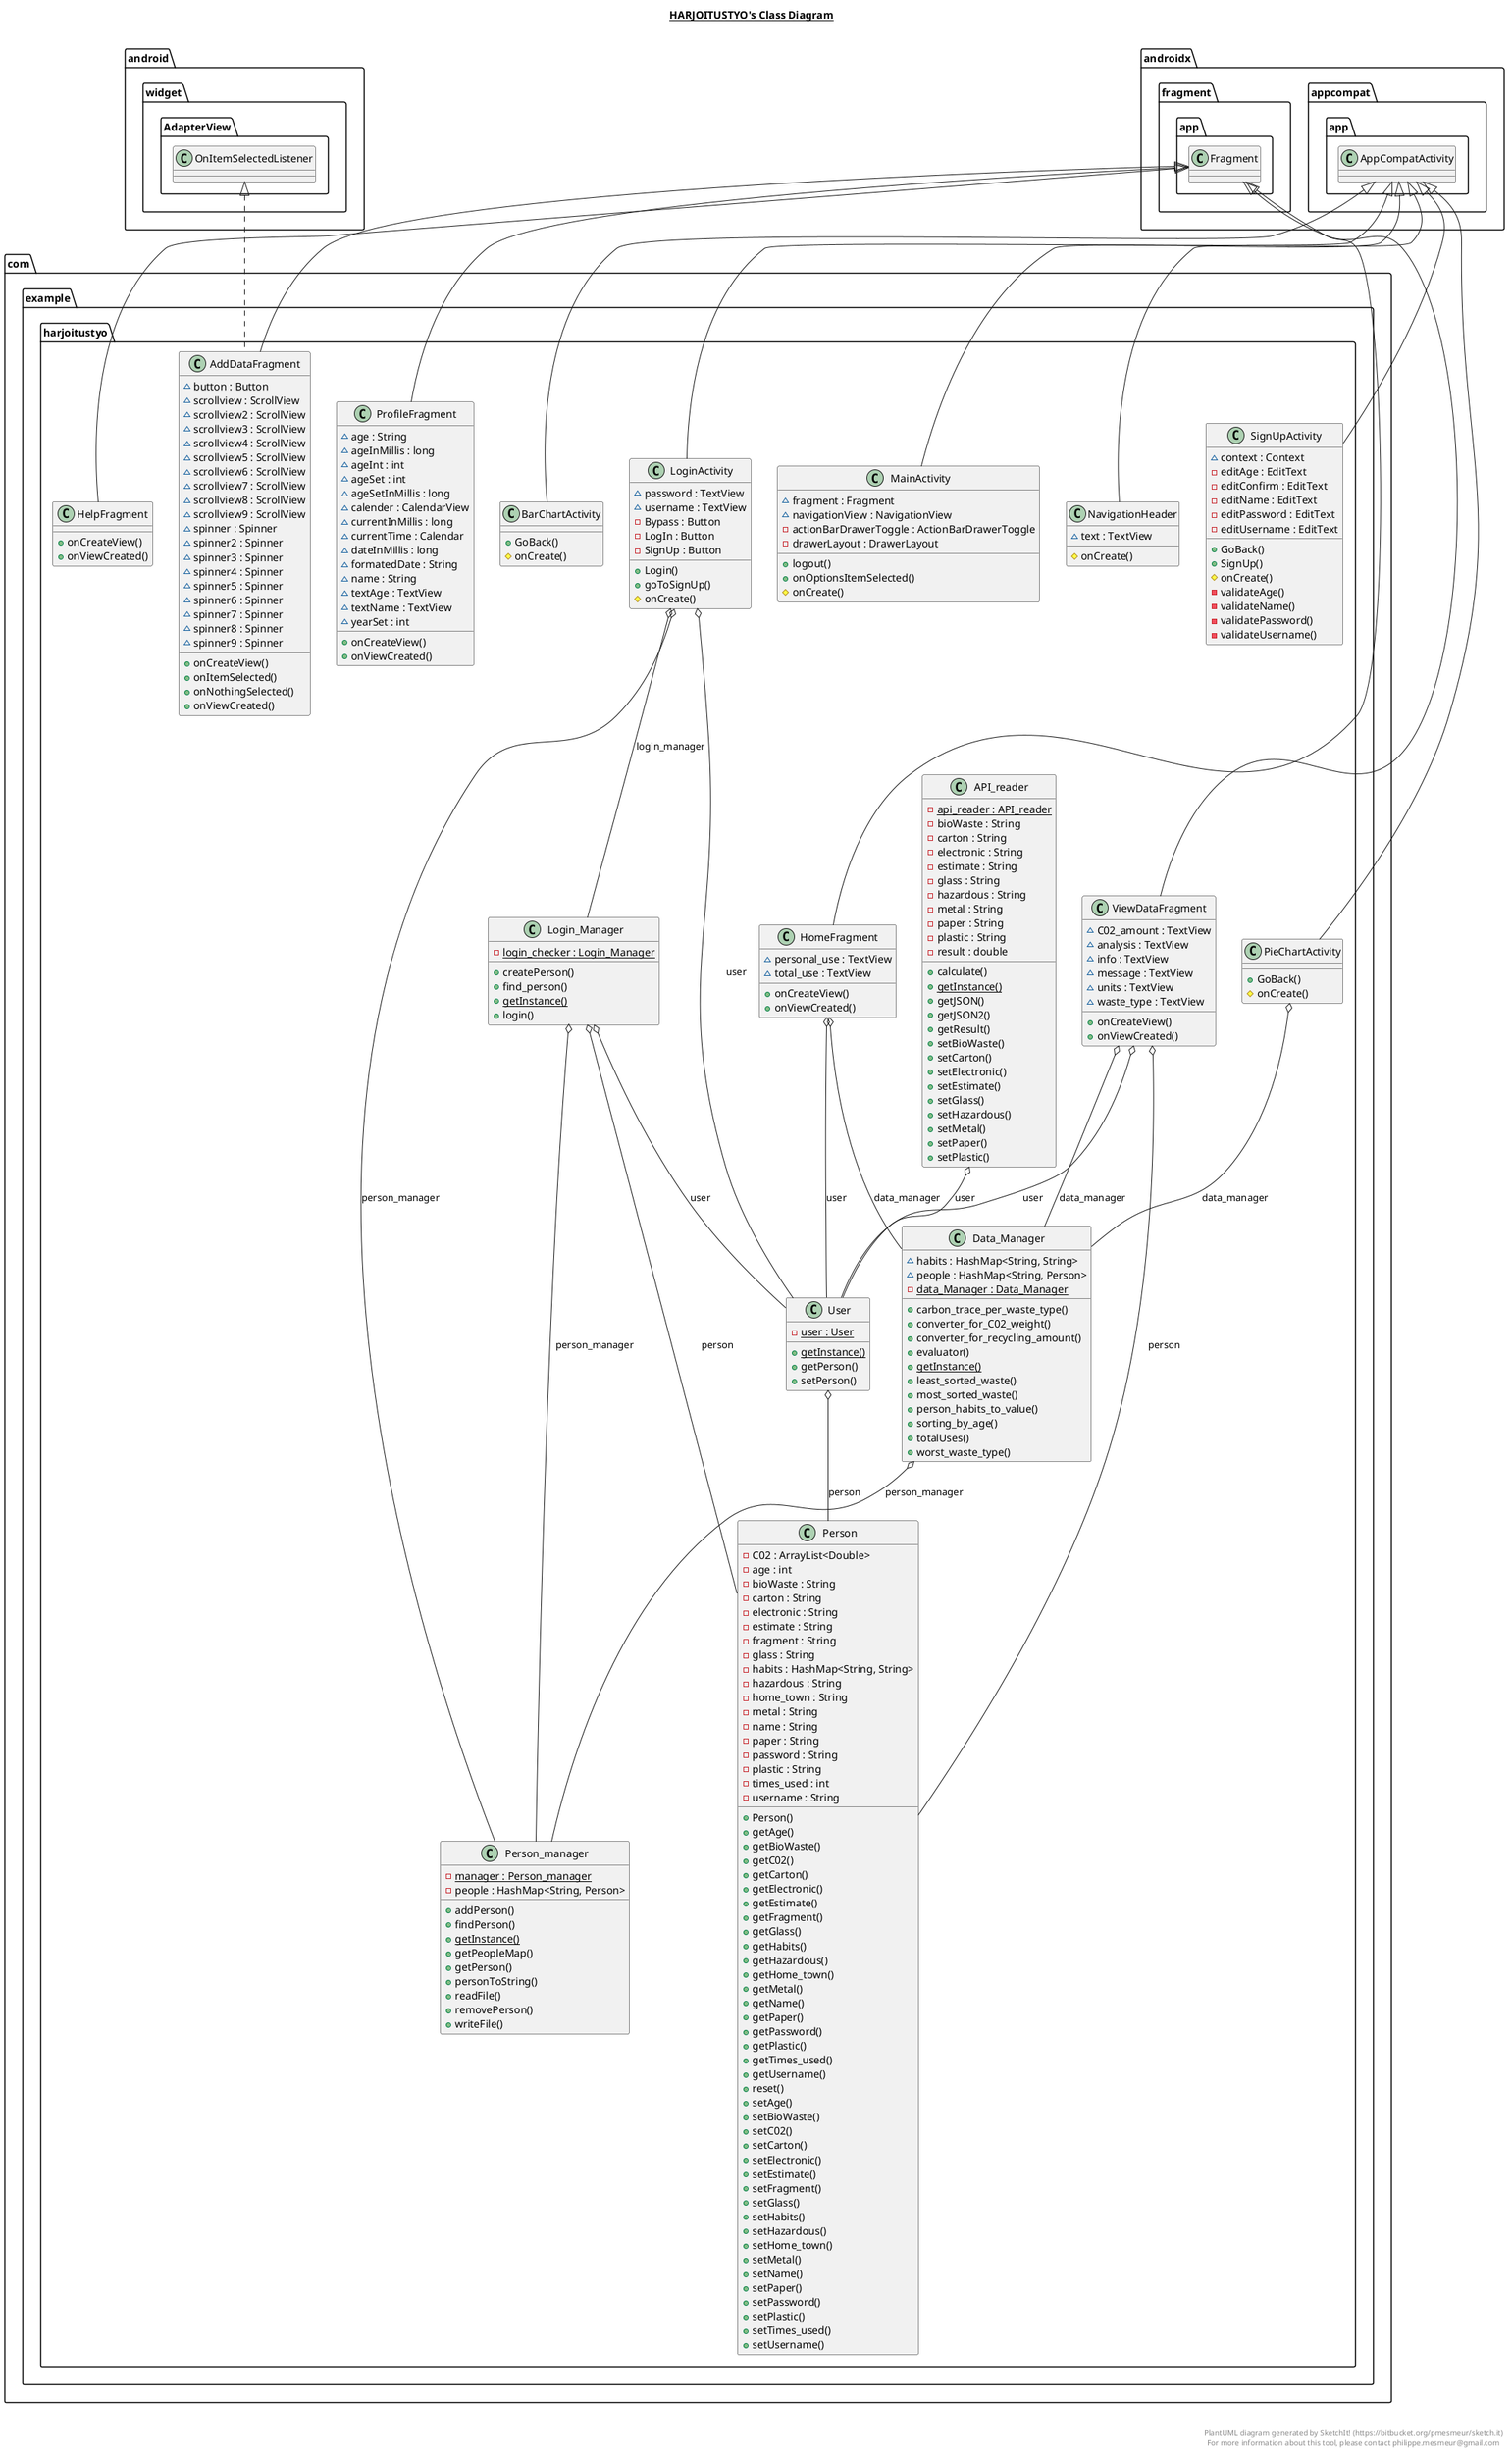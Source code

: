 @startuml

title __HARJOITUSTYO's Class Diagram__\n

  namespace com.example.harjoitustyo {
    class com.example.harjoitustyo.API_reader {
        {static} - api_reader : API_reader
        - bioWaste : String
        - carton : String
        - electronic : String
        - estimate : String
        - glass : String
        - hazardous : String
        - metal : String
        - paper : String
        - plastic : String
        - result : double
        + calculate()
        {static} + getInstance()
        + getJSON()
        + getJSON2()
        + getResult()
        + setBioWaste()
        + setCarton()
        + setElectronic()
        + setEstimate()
        + setGlass()
        + setHazardous()
        + setMetal()
        + setPaper()
        + setPlastic()
    }
  }
  

  namespace com.example.harjoitustyo {
    class com.example.harjoitustyo.AddDataFragment {
        ~ button : Button
        ~ scrollview : ScrollView
        ~ scrollview2 : ScrollView
        ~ scrollview3 : ScrollView
        ~ scrollview4 : ScrollView
        ~ scrollview5 : ScrollView
        ~ scrollview6 : ScrollView
        ~ scrollview7 : ScrollView
        ~ scrollview8 : ScrollView
        ~ scrollview9 : ScrollView
        ~ spinner : Spinner
        ~ spinner2 : Spinner
        ~ spinner3 : Spinner
        ~ spinner4 : Spinner
        ~ spinner5 : Spinner
        ~ spinner6 : Spinner
        ~ spinner7 : Spinner
        ~ spinner8 : Spinner
        ~ spinner9 : Spinner
        + onCreateView()
        + onItemSelected()
        + onNothingSelected()
        + onViewCreated()
    }
  }
  

  namespace com.example.harjoitustyo {
    class com.example.harjoitustyo.BarChartActivity {
        + GoBack()
        # onCreate()
    }
  }
  

  namespace com.example.harjoitustyo {
    class com.example.harjoitustyo.Data_Manager {
        ~ habits : HashMap<String, String>
        ~ people : HashMap<String, Person>
        {static} - data_Manager : Data_Manager
        + carbon_trace_per_waste_type()
        + converter_for_C02_weight()
        + converter_for_recycling_amount()
        + evaluator()
        {static} + getInstance()
        + least_sorted_waste()
        + most_sorted_waste()
        + person_habits_to_value()
        + sorting_by_age()
        + totalUses()
        + worst_waste_type()
    }
  }
  

  namespace com.example.harjoitustyo {
    class com.example.harjoitustyo.HelpFragment {
        + onCreateView()
        + onViewCreated()
    }
  }
  

  namespace com.example.harjoitustyo {
    class com.example.harjoitustyo.HomeFragment {
        ~ personal_use : TextView
        ~ total_use : TextView
        + onCreateView()
        + onViewCreated()
    }
  }
  

  namespace com.example.harjoitustyo {
    class com.example.harjoitustyo.LoginActivity {
        ~ password : TextView
        ~ username : TextView
        - Bypass : Button
        - LogIn : Button
        - SignUp : Button
        + Login()
        + goToSignUp()
        # onCreate()
    }
  }
  

  namespace com.example.harjoitustyo {
    class com.example.harjoitustyo.Login_Manager {
        {static} - login_checker : Login_Manager
        + createPerson()
        + find_person()
        {static} + getInstance()
        + login()
    }
  }
  

  namespace com.example.harjoitustyo {
    class com.example.harjoitustyo.MainActivity {
        ~ fragment : Fragment
        ~ navigationView : NavigationView
        - actionBarDrawerToggle : ActionBarDrawerToggle
        - drawerLayout : DrawerLayout
        + logout()
        + onOptionsItemSelected()
        # onCreate()
    }
  }
  

  namespace com.example.harjoitustyo {
    class com.example.harjoitustyo.NavigationHeader {
        ~ text : TextView
        # onCreate()
    }
  }
  

  namespace com.example.harjoitustyo {
    class com.example.harjoitustyo.Person {
        - C02 : ArrayList<Double>
        - age : int
        - bioWaste : String
        - carton : String
        - electronic : String
        - estimate : String
        - fragment : String
        - glass : String
        - habits : HashMap<String, String>
        - hazardous : String
        - home_town : String
        - metal : String
        - name : String
        - paper : String
        - password : String
        - plastic : String
        - times_used : int
        - username : String
        + Person()
        + getAge()
        + getBioWaste()
        + getC02()
        + getCarton()
        + getElectronic()
        + getEstimate()
        + getFragment()
        + getGlass()
        + getHabits()
        + getHazardous()
        + getHome_town()
        + getMetal()
        + getName()
        + getPaper()
        + getPassword()
        + getPlastic()
        + getTimes_used()
        + getUsername()
        + reset()
        + setAge()
        + setBioWaste()
        + setC02()
        + setCarton()
        + setElectronic()
        + setEstimate()
        + setFragment()
        + setGlass()
        + setHabits()
        + setHazardous()
        + setHome_town()
        + setMetal()
        + setName()
        + setPaper()
        + setPassword()
        + setPlastic()
        + setTimes_used()
        + setUsername()
    }
  }
  

  namespace com.example.harjoitustyo {
    class com.example.harjoitustyo.Person_manager {
        {static} - manager : Person_manager
        - people : HashMap<String, Person>
        + addPerson()
        + findPerson()
        {static} + getInstance()
        + getPeopleMap()
        + getPerson()
        + personToString()
        + readFile()
        + removePerson()
        + writeFile()
    }
  }
  

  namespace com.example.harjoitustyo {
    class com.example.harjoitustyo.PieChartActivity {
        + GoBack()
        # onCreate()
    }
  }
  

  namespace com.example.harjoitustyo {
    class com.example.harjoitustyo.ProfileFragment {
        ~ age : String
        ~ ageInMillis : long
        ~ ageInt : int
        ~ ageSet : int
        ~ ageSetInMillis : long
        ~ calender : CalendarView
        ~ currentInMillis : long
        ~ currentTime : Calendar
        ~ dateInMillis : long
        ~ formatedDate : String
        ~ name : String
        ~ textAge : TextView
        ~ textName : TextView
        ~ yearSet : int
        + onCreateView()
        + onViewCreated()
    }
  }
  

  namespace com.example.harjoitustyo {
    class com.example.harjoitustyo.SignUpActivity {
        ~ context : Context
        - editAge : EditText
        - editConfirm : EditText
        - editName : EditText
        - editPassword : EditText
        - editUsername : EditText
        + GoBack()
        + SignUp()
        # onCreate()
        - validateAge()
        - validateName()
        - validatePassword()
        - validateUsername()
    }
  }
  

  namespace com.example.harjoitustyo {
    class com.example.harjoitustyo.User {
        {static} - user : User
        {static} + getInstance()
        + getPerson()
        + setPerson()
    }
  }
  

  namespace com.example.harjoitustyo {
    class com.example.harjoitustyo.ViewDataFragment {
        ~ C02_amount : TextView
        ~ analysis : TextView
        ~ info : TextView
        ~ message : TextView
        ~ units : TextView
        ~ waste_type : TextView
        + onCreateView()
        + onViewCreated()
    }
  }
  

  com.example.harjoitustyo.API_reader o-- com.example.harjoitustyo.User : user
  com.example.harjoitustyo.AddDataFragment .up.|> android.widget.AdapterView.OnItemSelectedListener
  com.example.harjoitustyo.AddDataFragment -up-|> androidx.fragment.app.Fragment
  com.example.harjoitustyo.BarChartActivity -up-|> androidx.appcompat.app.AppCompatActivity
  com.example.harjoitustyo.Data_Manager o-- com.example.harjoitustyo.Person_manager : person_manager
  com.example.harjoitustyo.HelpFragment -up-|> androidx.fragment.app.Fragment
  com.example.harjoitustyo.HomeFragment -up-|> androidx.fragment.app.Fragment
  com.example.harjoitustyo.HomeFragment o-- com.example.harjoitustyo.Data_Manager : data_manager
  com.example.harjoitustyo.HomeFragment o-- com.example.harjoitustyo.User : user
  com.example.harjoitustyo.LoginActivity -up-|> androidx.appcompat.app.AppCompatActivity
  com.example.harjoitustyo.LoginActivity o-- com.example.harjoitustyo.Login_Manager : login_manager
  com.example.harjoitustyo.LoginActivity o-- com.example.harjoitustyo.Person_manager : person_manager
  com.example.harjoitustyo.LoginActivity o-- com.example.harjoitustyo.User : user
  com.example.harjoitustyo.Login_Manager o-- com.example.harjoitustyo.Person : person
  com.example.harjoitustyo.Login_Manager o-- com.example.harjoitustyo.Person_manager : person_manager
  com.example.harjoitustyo.Login_Manager o-- com.example.harjoitustyo.User : user
  com.example.harjoitustyo.MainActivity -up-|> androidx.appcompat.app.AppCompatActivity
  com.example.harjoitustyo.NavigationHeader -up-|> androidx.appcompat.app.AppCompatActivity
  com.example.harjoitustyo.PieChartActivity -up-|> androidx.appcompat.app.AppCompatActivity
  com.example.harjoitustyo.PieChartActivity o-- com.example.harjoitustyo.Data_Manager : data_manager
  com.example.harjoitustyo.ProfileFragment -up-|> androidx.fragment.app.Fragment
  com.example.harjoitustyo.SignUpActivity -up-|> androidx.appcompat.app.AppCompatActivity
  com.example.harjoitustyo.User o-- com.example.harjoitustyo.Person : person
  com.example.harjoitustyo.ViewDataFragment -up-|> androidx.fragment.app.Fragment
  com.example.harjoitustyo.ViewDataFragment o-- com.example.harjoitustyo.Data_Manager : data_manager
  com.example.harjoitustyo.ViewDataFragment o-- com.example.harjoitustyo.Person : person
  com.example.harjoitustyo.ViewDataFragment o-- com.example.harjoitustyo.User : user


right footer


PlantUML diagram generated by SketchIt! (https://bitbucket.org/pmesmeur/sketch.it)
For more information about this tool, please contact philippe.mesmeur@gmail.com
endfooter

@enduml
